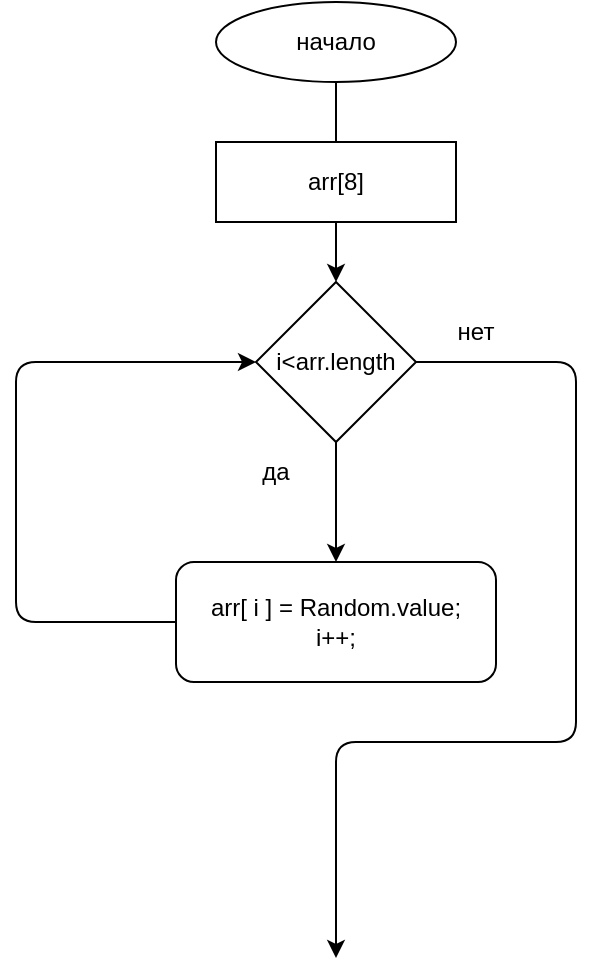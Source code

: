 <mxfile>
    <diagram id="iLYfBQ3msZvkHjSjiSHW" name="Страница 1">
        <mxGraphModel dx="776" dy="299" grid="1" gridSize="10" guides="1" tooltips="1" connect="1" arrows="1" fold="1" page="1" pageScale="1" pageWidth="827" pageHeight="1169" math="0" shadow="0">
            <root>
                <mxCell id="0"/>
                <mxCell id="1" parent="0"/>
                <mxCell id="3" style="edgeStyle=none;html=1;" edge="1" parent="1" source="2">
                    <mxGeometry relative="1" as="geometry">
                        <mxPoint x="320" y="90" as="targetPoint"/>
                    </mxGeometry>
                </mxCell>
                <mxCell id="2" value="начало" style="ellipse;whiteSpace=wrap;html=1;" vertex="1" parent="1">
                    <mxGeometry x="260" y="10" width="120" height="40" as="geometry"/>
                </mxCell>
                <mxCell id="5" style="edgeStyle=none;html=1;" edge="1" parent="1" source="4" target="6">
                    <mxGeometry relative="1" as="geometry">
                        <mxPoint x="320" y="160" as="targetPoint"/>
                    </mxGeometry>
                </mxCell>
                <mxCell id="4" value="arr[8]" style="rounded=0;whiteSpace=wrap;html=1;" vertex="1" parent="1">
                    <mxGeometry x="260" y="80" width="120" height="40" as="geometry"/>
                </mxCell>
                <mxCell id="7" style="edgeStyle=none;html=1;" edge="1" parent="1" source="6" target="8">
                    <mxGeometry relative="1" as="geometry">
                        <mxPoint x="300" y="280.8" as="targetPoint"/>
                    </mxGeometry>
                </mxCell>
                <mxCell id="10" style="edgeStyle=none;html=1;" edge="1" parent="1" source="6">
                    <mxGeometry relative="1" as="geometry">
                        <mxPoint x="320" y="488" as="targetPoint"/>
                        <Array as="points">
                            <mxPoint x="440" y="190"/>
                            <mxPoint x="440" y="380"/>
                            <mxPoint x="320" y="380"/>
                        </Array>
                    </mxGeometry>
                </mxCell>
                <mxCell id="6" value="i&amp;lt;arr.length" style="rhombus;whiteSpace=wrap;html=1;" vertex="1" parent="1">
                    <mxGeometry x="280" y="150" width="80" height="80" as="geometry"/>
                </mxCell>
                <mxCell id="9" style="edgeStyle=none;html=1;entryX=0;entryY=0.5;entryDx=0;entryDy=0;exitX=0;exitY=0.5;exitDx=0;exitDy=0;" edge="1" parent="1" source="8" target="6">
                    <mxGeometry relative="1" as="geometry">
                        <Array as="points">
                            <mxPoint x="160" y="320"/>
                            <mxPoint x="160" y="190"/>
                        </Array>
                    </mxGeometry>
                </mxCell>
                <mxCell id="8" value="arr[ i ] = Random.value;&lt;br&gt;i++;" style="rounded=1;whiteSpace=wrap;html=1;" vertex="1" parent="1">
                    <mxGeometry x="240" y="290" width="160" height="60" as="geometry"/>
                </mxCell>
                <mxCell id="11" value="да" style="text;html=1;strokeColor=none;fillColor=none;align=center;verticalAlign=middle;whiteSpace=wrap;rounded=0;" vertex="1" parent="1">
                    <mxGeometry x="260" y="230" width="60" height="30" as="geometry"/>
                </mxCell>
                <mxCell id="12" value="нет" style="text;html=1;strokeColor=none;fillColor=none;align=center;verticalAlign=middle;whiteSpace=wrap;rounded=0;" vertex="1" parent="1">
                    <mxGeometry x="360" y="160" width="60" height="30" as="geometry"/>
                </mxCell>
            </root>
        </mxGraphModel>
    </diagram>
</mxfile>